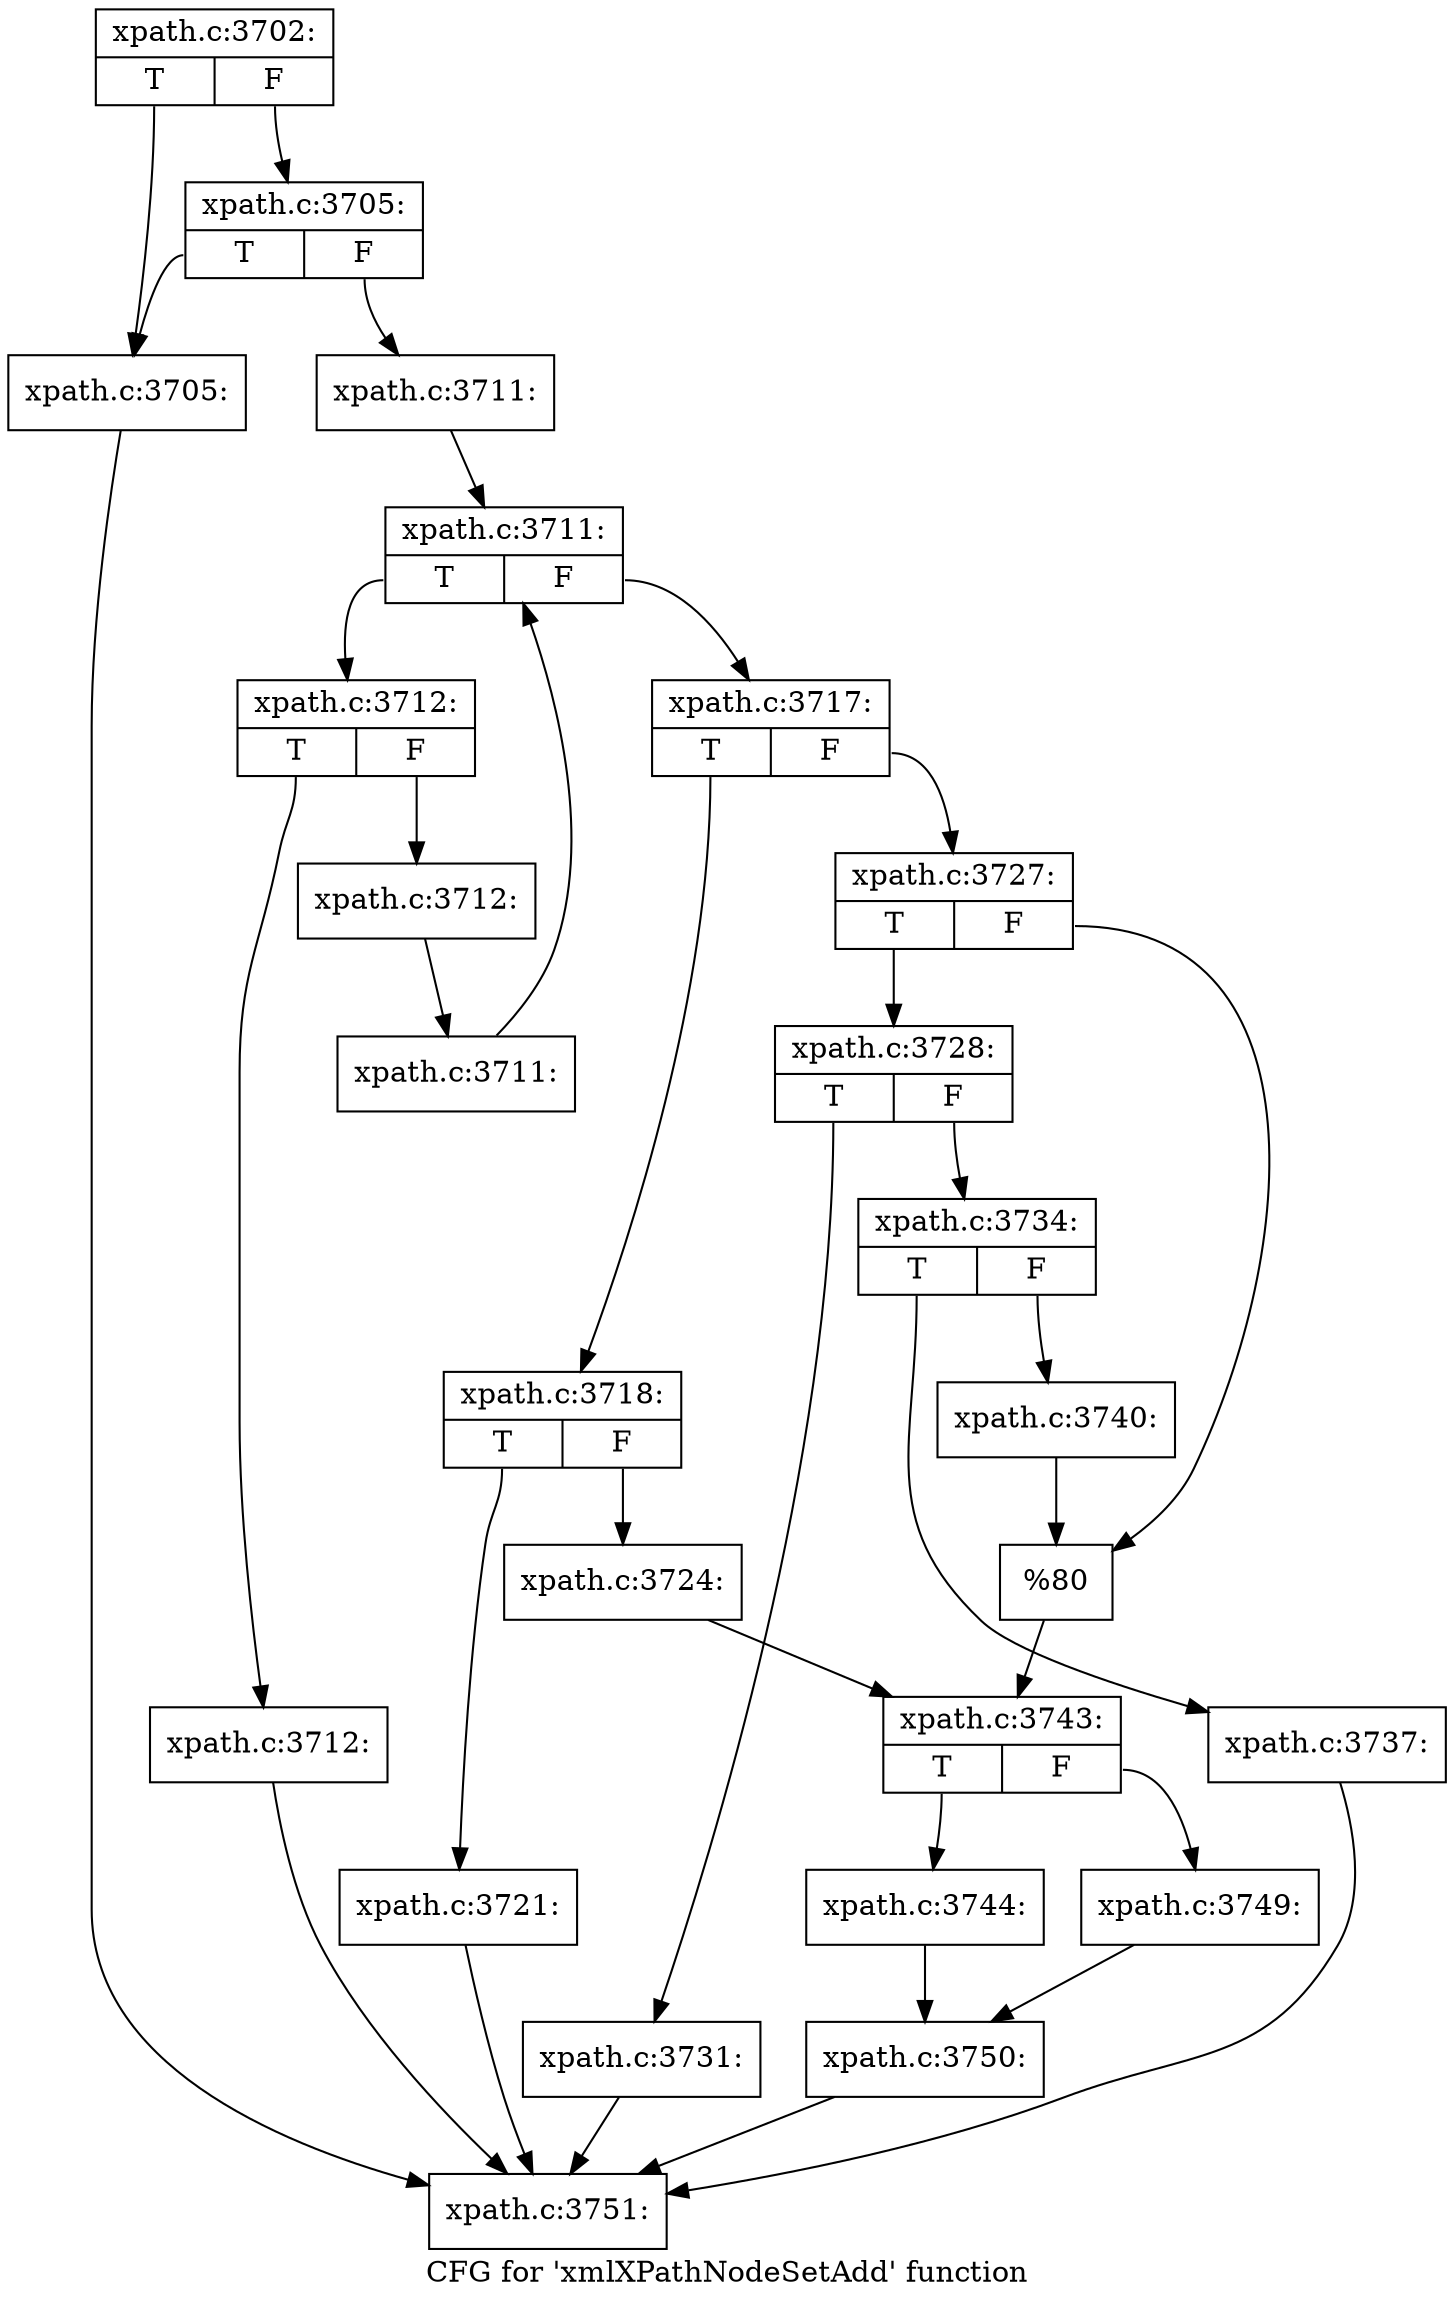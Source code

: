 digraph "CFG for 'xmlXPathNodeSetAdd' function" {
	label="CFG for 'xmlXPathNodeSetAdd' function";

	Node0x47cb8f0 [shape=record,label="{xpath.c:3702:|{<s0>T|<s1>F}}"];
	Node0x47cb8f0:s0 -> Node0x47be040;
	Node0x47cb8f0:s1 -> Node0x47be0e0;
	Node0x47be0e0 [shape=record,label="{xpath.c:3705:|{<s0>T|<s1>F}}"];
	Node0x47be0e0:s0 -> Node0x47be040;
	Node0x47be0e0:s1 -> Node0x47be090;
	Node0x47be040 [shape=record,label="{xpath.c:3705:}"];
	Node0x47be040 -> Node0x47cbb70;
	Node0x47be090 [shape=record,label="{xpath.c:3711:}"];
	Node0x47be090 -> Node0x4755910;
	Node0x4755910 [shape=record,label="{xpath.c:3711:|{<s0>T|<s1>F}}"];
	Node0x4755910:s0 -> Node0x4755bf0;
	Node0x4755910:s1 -> Node0x4755770;
	Node0x4755bf0 [shape=record,label="{xpath.c:3712:|{<s0>T|<s1>F}}"];
	Node0x4755bf0:s0 -> Node0x4756050;
	Node0x4755bf0:s1 -> Node0x47560a0;
	Node0x4756050 [shape=record,label="{xpath.c:3712:}"];
	Node0x4756050 -> Node0x47cbb70;
	Node0x47560a0 [shape=record,label="{xpath.c:3712:}"];
	Node0x47560a0 -> Node0x4755b60;
	Node0x4755b60 [shape=record,label="{xpath.c:3711:}"];
	Node0x4755b60 -> Node0x4755910;
	Node0x4755770 [shape=record,label="{xpath.c:3717:|{<s0>T|<s1>F}}"];
	Node0x4755770:s0 -> Node0x4756aa0;
	Node0x4755770:s1 -> Node0x4756b40;
	Node0x4756aa0 [shape=record,label="{xpath.c:3718:|{<s0>T|<s1>F}}"];
	Node0x4756aa0:s0 -> Node0x47d0840;
	Node0x4756aa0:s1 -> Node0x47d0890;
	Node0x47d0840 [shape=record,label="{xpath.c:3721:}"];
	Node0x47d0840 -> Node0x47cbb70;
	Node0x47d0890 [shape=record,label="{xpath.c:3724:}"];
	Node0x47d0890 -> Node0x4756af0;
	Node0x4756b40 [shape=record,label="{xpath.c:3727:|{<s0>T|<s1>F}}"];
	Node0x4756b40:s0 -> Node0x47d17b0;
	Node0x4756b40:s1 -> Node0x47d1800;
	Node0x47d17b0 [shape=record,label="{xpath.c:3728:|{<s0>T|<s1>F}}"];
	Node0x47d17b0:s0 -> Node0x47d2150;
	Node0x47d17b0:s1 -> Node0x47d21a0;
	Node0x47d2150 [shape=record,label="{xpath.c:3731:}"];
	Node0x47d2150 -> Node0x47cbb70;
	Node0x47d21a0 [shape=record,label="{xpath.c:3734:|{<s0>T|<s1>F}}"];
	Node0x47d21a0:s0 -> Node0x47d31d0;
	Node0x47d21a0:s1 -> Node0x47d3220;
	Node0x47d31d0 [shape=record,label="{xpath.c:3737:}"];
	Node0x47d31d0 -> Node0x47cbb70;
	Node0x47d3220 [shape=record,label="{xpath.c:3740:}"];
	Node0x47d3220 -> Node0x47d1800;
	Node0x47d1800 [shape=record,label="{%80}"];
	Node0x47d1800 -> Node0x4756af0;
	Node0x4756af0 [shape=record,label="{xpath.c:3743:|{<s0>T|<s1>F}}"];
	Node0x4756af0:s0 -> Node0x47d4020;
	Node0x4756af0:s1 -> Node0x47d40c0;
	Node0x47d4020 [shape=record,label="{xpath.c:3744:}"];
	Node0x47d4020 -> Node0x47d4070;
	Node0x47d40c0 [shape=record,label="{xpath.c:3749:}"];
	Node0x47d40c0 -> Node0x47d4070;
	Node0x47d4070 [shape=record,label="{xpath.c:3750:}"];
	Node0x47d4070 -> Node0x47cbb70;
	Node0x47cbb70 [shape=record,label="{xpath.c:3751:}"];
}
